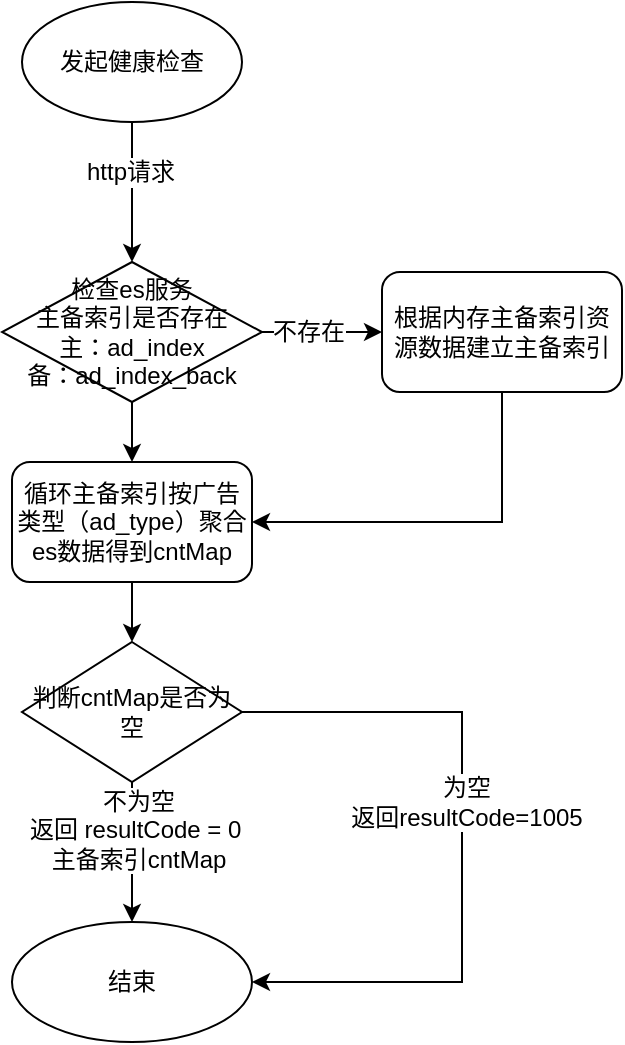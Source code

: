 <mxfile version="12.8.4" type="github" pages="3">
  <diagram id="Fh-FkXlsDdvQ9YG-0T8J" name="ad-shield健康检查">
    <mxGraphModel dx="932" dy="551" grid="1" gridSize="10" guides="1" tooltips="1" connect="1" arrows="1" fold="1" page="1" pageScale="1" pageWidth="827" pageHeight="1169" math="0" shadow="0">
      <root>
        <mxCell id="0" />
        <mxCell id="1" parent="0" />
        <mxCell id="jH8fylCY83q8PEKmx7wo-18" style="edgeStyle=orthogonalEdgeStyle;rounded=0;orthogonalLoop=1;jettySize=auto;html=1;entryX=0.5;entryY=0;entryDx=0;entryDy=0;" parent="1" source="jH8fylCY83q8PEKmx7wo-16" target="jH8fylCY83q8PEKmx7wo-17" edge="1">
          <mxGeometry relative="1" as="geometry" />
        </mxCell>
        <mxCell id="jH8fylCY83q8PEKmx7wo-20" value="http请求" style="text;html=1;align=center;verticalAlign=middle;resizable=0;points=[];;labelBackgroundColor=#ffffff;" parent="jH8fylCY83q8PEKmx7wo-18" vertex="1" connectable="0">
          <mxGeometry x="-0.3" y="-1" relative="1" as="geometry">
            <mxPoint as="offset" />
          </mxGeometry>
        </mxCell>
        <mxCell id="jH8fylCY83q8PEKmx7wo-16" value="发起健康检查" style="ellipse;whiteSpace=wrap;html=1;" parent="1" vertex="1">
          <mxGeometry x="210" y="100" width="110" height="60" as="geometry" />
        </mxCell>
        <mxCell id="jH8fylCY83q8PEKmx7wo-23" style="edgeStyle=orthogonalEdgeStyle;rounded=0;orthogonalLoop=1;jettySize=auto;html=1;" parent="1" source="jH8fylCY83q8PEKmx7wo-17" target="jH8fylCY83q8PEKmx7wo-22" edge="1">
          <mxGeometry relative="1" as="geometry" />
        </mxCell>
        <mxCell id="jH8fylCY83q8PEKmx7wo-25" value="不存在" style="text;html=1;align=center;verticalAlign=middle;resizable=0;points=[];;labelBackgroundColor=#ffffff;" parent="jH8fylCY83q8PEKmx7wo-23" vertex="1" connectable="0">
          <mxGeometry x="-0.253" relative="1" as="geometry">
            <mxPoint as="offset" />
          </mxGeometry>
        </mxCell>
        <mxCell id="jH8fylCY83q8PEKmx7wo-26" style="edgeStyle=orthogonalEdgeStyle;rounded=0;orthogonalLoop=1;jettySize=auto;html=1;entryX=0.5;entryY=0;entryDx=0;entryDy=0;" parent="1" source="jH8fylCY83q8PEKmx7wo-17" target="jH8fylCY83q8PEKmx7wo-21" edge="1">
          <mxGeometry relative="1" as="geometry" />
        </mxCell>
        <mxCell id="jH8fylCY83q8PEKmx7wo-17" value="检查es服务&lt;br&gt;主备索引是否存在&lt;br&gt;主：ad_index&lt;br&gt;备：ad_index_back" style="rhombus;whiteSpace=wrap;html=1;" parent="1" vertex="1">
          <mxGeometry x="200" y="230" width="130" height="70" as="geometry" />
        </mxCell>
        <mxCell id="jH8fylCY83q8PEKmx7wo-33" style="edgeStyle=orthogonalEdgeStyle;rounded=0;orthogonalLoop=1;jettySize=auto;html=1;entryX=0.5;entryY=0;entryDx=0;entryDy=0;" parent="1" source="jH8fylCY83q8PEKmx7wo-21" target="jH8fylCY83q8PEKmx7wo-28" edge="1">
          <mxGeometry relative="1" as="geometry" />
        </mxCell>
        <mxCell id="jH8fylCY83q8PEKmx7wo-21" value="循环主备索引按广告类型（ad_type）聚合es数据得到cntMap" style="rounded=1;whiteSpace=wrap;html=1;" parent="1" vertex="1">
          <mxGeometry x="205" y="330" width="120" height="60" as="geometry" />
        </mxCell>
        <mxCell id="jH8fylCY83q8PEKmx7wo-27" style="edgeStyle=orthogonalEdgeStyle;rounded=0;orthogonalLoop=1;jettySize=auto;html=1;entryX=1;entryY=0.5;entryDx=0;entryDy=0;" parent="1" source="jH8fylCY83q8PEKmx7wo-22" target="jH8fylCY83q8PEKmx7wo-21" edge="1">
          <mxGeometry relative="1" as="geometry">
            <Array as="points">
              <mxPoint x="450" y="360" />
            </Array>
          </mxGeometry>
        </mxCell>
        <mxCell id="jH8fylCY83q8PEKmx7wo-22" value="根据内存主备索引资源数据建立主备索引" style="rounded=1;whiteSpace=wrap;html=1;" parent="1" vertex="1">
          <mxGeometry x="390" y="235" width="120" height="60" as="geometry" />
        </mxCell>
        <mxCell id="jH8fylCY83q8PEKmx7wo-31" style="edgeStyle=orthogonalEdgeStyle;rounded=0;orthogonalLoop=1;jettySize=auto;html=1;entryX=0.5;entryY=0;entryDx=0;entryDy=0;" parent="1" source="jH8fylCY83q8PEKmx7wo-28" target="jH8fylCY83q8PEKmx7wo-30" edge="1">
          <mxGeometry relative="1" as="geometry" />
        </mxCell>
        <mxCell id="jH8fylCY83q8PEKmx7wo-32" value="不为空&lt;br&gt;返回&amp;nbsp;resultCode = 0&amp;nbsp;&lt;br&gt;主备索引cntMap " style="text;html=1;align=center;verticalAlign=middle;resizable=0;points=[];;labelBackgroundColor=#ffffff;" parent="jH8fylCY83q8PEKmx7wo-31" vertex="1" connectable="0">
          <mxGeometry x="-0.32" y="3" relative="1" as="geometry">
            <mxPoint as="offset" />
          </mxGeometry>
        </mxCell>
        <mxCell id="jH8fylCY83q8PEKmx7wo-34" style="edgeStyle=orthogonalEdgeStyle;rounded=0;orthogonalLoop=1;jettySize=auto;html=1;exitX=1;exitY=0.5;exitDx=0;exitDy=0;entryX=1;entryY=0.5;entryDx=0;entryDy=0;" parent="1" source="jH8fylCY83q8PEKmx7wo-28" target="jH8fylCY83q8PEKmx7wo-30" edge="1">
          <mxGeometry relative="1" as="geometry">
            <Array as="points">
              <mxPoint x="430" y="455" />
              <mxPoint x="430" y="590" />
            </Array>
          </mxGeometry>
        </mxCell>
        <mxCell id="jH8fylCY83q8PEKmx7wo-36" value="为空&lt;br&gt;返回resultCode=1005" style="text;html=1;align=center;verticalAlign=middle;resizable=0;points=[];;labelBackgroundColor=#ffffff;" parent="jH8fylCY83q8PEKmx7wo-34" vertex="1" connectable="0">
          <mxGeometry x="-0.113" y="2" relative="1" as="geometry">
            <mxPoint as="offset" />
          </mxGeometry>
        </mxCell>
        <mxCell id="jH8fylCY83q8PEKmx7wo-28" value="判断cntMap是否为空" style="rhombus;whiteSpace=wrap;html=1;" parent="1" vertex="1">
          <mxGeometry x="210" y="420" width="110" height="70" as="geometry" />
        </mxCell>
        <mxCell id="jH8fylCY83q8PEKmx7wo-30" value="结束" style="ellipse;whiteSpace=wrap;html=1;" parent="1" vertex="1">
          <mxGeometry x="205" y="560" width="120" height="60" as="geometry" />
        </mxCell>
      </root>
    </mxGraphModel>
  </diagram>
  <diagram id="pWeyHFxG7Zy1q2EUkXWi" name="ad-merger健康检查">
    <mxGraphModel dx="932" dy="551" grid="1" gridSize="10" guides="1" tooltips="1" connect="1" arrows="1" fold="1" page="1" pageScale="1" pageWidth="827" pageHeight="1169" math="0" shadow="0">
      <root>
        <mxCell id="fAunHQatHXCc6FY_Nxqo-0" />
        <mxCell id="fAunHQatHXCc6FY_Nxqo-1" parent="fAunHQatHXCc6FY_Nxqo-0" />
        <mxCell id="3z1k4svYnaFbznWEJd8u-0" style="edgeStyle=orthogonalEdgeStyle;rounded=0;orthogonalLoop=1;jettySize=auto;html=1;entryX=0.5;entryY=0;entryDx=0;entryDy=0;" parent="fAunHQatHXCc6FY_Nxqo-1" source="3z1k4svYnaFbznWEJd8u-2" target="3z1k4svYnaFbznWEJd8u-6" edge="1">
          <mxGeometry relative="1" as="geometry" />
        </mxCell>
        <mxCell id="3z1k4svYnaFbznWEJd8u-1" value="http请求" style="text;html=1;align=center;verticalAlign=middle;resizable=0;points=[];;labelBackgroundColor=#ffffff;" parent="3z1k4svYnaFbznWEJd8u-0" vertex="1" connectable="0">
          <mxGeometry x="-0.3" y="-1" relative="1" as="geometry">
            <mxPoint as="offset" />
          </mxGeometry>
        </mxCell>
        <mxCell id="UdpwUD5fhdhRlGDHMnGv-2" value="不存在&lt;br&gt;&lt;span style=&quot;font-size: 12px&quot;&gt;返回resultCode=1004&lt;/span&gt;" style="edgeStyle=orthogonalEdgeStyle;rounded=0;orthogonalLoop=1;jettySize=auto;html=1;entryX=1;entryY=0.5;entryDx=0;entryDy=0;exitX=1;exitY=0.5;exitDx=0;exitDy=0;" parent="fAunHQatHXCc6FY_Nxqo-1" source="3z1k4svYnaFbznWEJd8u-6" target="3z1k4svYnaFbznWEJd8u-16" edge="1">
          <mxGeometry relative="1" as="geometry">
            <Array as="points">
              <mxPoint x="530" y="265" />
              <mxPoint x="530" y="590" />
            </Array>
          </mxGeometry>
        </mxCell>
        <mxCell id="3z1k4svYnaFbznWEJd8u-2" value="发起健康检查" style="ellipse;whiteSpace=wrap;html=1;" parent="fAunHQatHXCc6FY_Nxqo-1" vertex="1">
          <mxGeometry x="210" y="100" width="110" height="60" as="geometry" />
        </mxCell>
        <mxCell id="3z1k4svYnaFbznWEJd8u-5" style="edgeStyle=orthogonalEdgeStyle;rounded=0;orthogonalLoop=1;jettySize=auto;html=1;entryX=0.5;entryY=0;entryDx=0;entryDy=0;" parent="fAunHQatHXCc6FY_Nxqo-1" source="3z1k4svYnaFbznWEJd8u-6" target="3z1k4svYnaFbznWEJd8u-8" edge="1">
          <mxGeometry relative="1" as="geometry" />
        </mxCell>
        <mxCell id="3z1k4svYnaFbznWEJd8u-6" value="检查es服务&lt;br&gt;配置索引ad_index是否存在" style="rhombus;whiteSpace=wrap;html=1;" parent="fAunHQatHXCc6FY_Nxqo-1" vertex="1">
          <mxGeometry x="200" y="230" width="130" height="70" as="geometry" />
        </mxCell>
        <mxCell id="3z1k4svYnaFbznWEJd8u-7" style="edgeStyle=orthogonalEdgeStyle;rounded=0;orthogonalLoop=1;jettySize=auto;html=1;entryX=0.5;entryY=0;entryDx=0;entryDy=0;" parent="fAunHQatHXCc6FY_Nxqo-1" source="3z1k4svYnaFbznWEJd8u-8" target="3z1k4svYnaFbznWEJd8u-15" edge="1">
          <mxGeometry relative="1" as="geometry" />
        </mxCell>
        <mxCell id="3z1k4svYnaFbznWEJd8u-8" value="索引ad_index 按广告类型（ad_type）聚合es数据得到cntMap" style="rounded=1;whiteSpace=wrap;html=1;" parent="fAunHQatHXCc6FY_Nxqo-1" vertex="1">
          <mxGeometry x="205" y="330" width="120" height="60" as="geometry" />
        </mxCell>
        <mxCell id="3z1k4svYnaFbznWEJd8u-11" style="edgeStyle=orthogonalEdgeStyle;rounded=0;orthogonalLoop=1;jettySize=auto;html=1;entryX=0.5;entryY=0;entryDx=0;entryDy=0;" parent="fAunHQatHXCc6FY_Nxqo-1" source="3z1k4svYnaFbznWEJd8u-15" target="3z1k4svYnaFbznWEJd8u-16" edge="1">
          <mxGeometry relative="1" as="geometry" />
        </mxCell>
        <mxCell id="3z1k4svYnaFbznWEJd8u-12" value="否&lt;br&gt;返回&amp;nbsp;resultCode = 0&amp;nbsp;&lt;br&gt;主备索引cntMap" style="text;html=1;align=center;verticalAlign=middle;resizable=0;points=[];;labelBackgroundColor=#ffffff;" parent="3z1k4svYnaFbznWEJd8u-11" vertex="1" connectable="0">
          <mxGeometry x="-0.32" y="3" relative="1" as="geometry">
            <mxPoint as="offset" />
          </mxGeometry>
        </mxCell>
        <mxCell id="3z1k4svYnaFbznWEJd8u-13" style="edgeStyle=orthogonalEdgeStyle;rounded=0;orthogonalLoop=1;jettySize=auto;html=1;exitX=1;exitY=0.5;exitDx=0;exitDy=0;entryX=1;entryY=0.5;entryDx=0;entryDy=0;" parent="fAunHQatHXCc6FY_Nxqo-1" source="3z1k4svYnaFbznWEJd8u-15" target="3z1k4svYnaFbznWEJd8u-16" edge="1">
          <mxGeometry relative="1" as="geometry">
            <Array as="points">
              <mxPoint x="430" y="455" />
              <mxPoint x="430" y="590" />
            </Array>
          </mxGeometry>
        </mxCell>
        <mxCell id="3z1k4svYnaFbznWEJd8u-14" value="是&lt;br&gt;返回resultCode=1005" style="text;html=1;align=center;verticalAlign=middle;resizable=0;points=[];;labelBackgroundColor=#ffffff;" parent="3z1k4svYnaFbznWEJd8u-13" vertex="1" connectable="0">
          <mxGeometry x="-0.113" y="2" relative="1" as="geometry">
            <mxPoint as="offset" />
          </mxGeometry>
        </mxCell>
        <mxCell id="3z1k4svYnaFbznWEJd8u-15" value="判断cntMap是否为空" style="rhombus;whiteSpace=wrap;html=1;" parent="fAunHQatHXCc6FY_Nxqo-1" vertex="1">
          <mxGeometry x="210" y="420" width="110" height="70" as="geometry" />
        </mxCell>
        <mxCell id="3z1k4svYnaFbznWEJd8u-16" value="结束" style="ellipse;whiteSpace=wrap;html=1;" parent="fAunHQatHXCc6FY_Nxqo-1" vertex="1">
          <mxGeometry x="205" y="560" width="120" height="60" as="geometry" />
        </mxCell>
      </root>
    </mxGraphModel>
  </diagram>
  <diagram id="0wPaPUyW0avSG8x-eAVy" name="ad-ssp健康检查">
    <mxGraphModel dx="932" dy="551" grid="1" gridSize="10" guides="1" tooltips="1" connect="1" arrows="1" fold="1" page="1" pageScale="1" pageWidth="827" pageHeight="1169" math="0" shadow="0">
      <root>
        <mxCell id="jCD15fpiU59etRgHQPGw-0" />
        <mxCell id="jCD15fpiU59etRgHQPGw-1" parent="jCD15fpiU59etRgHQPGw-0" />
        <mxCell id="Q8Ou8aBHPlAMR3QkmS03-12" style="edgeStyle=orthogonalEdgeStyle;rounded=0;orthogonalLoop=1;jettySize=auto;html=1;entryX=0.5;entryY=0;entryDx=0;entryDy=0;" parent="jCD15fpiU59etRgHQPGw-1" source="rn2cT4v-FtYeabOEz3eV-0" target="rn2cT4v-FtYeabOEz3eV-1" edge="1">
          <mxGeometry relative="1" as="geometry" />
        </mxCell>
        <mxCell id="rn2cT4v-FtYeabOEz3eV-0" value="发起内部健康检查&lt;br&gt;health" style="ellipse;whiteSpace=wrap;html=1;" parent="jCD15fpiU59etRgHQPGw-1" vertex="1">
          <mxGeometry x="200" y="60" width="120" height="70" as="geometry" />
        </mxCell>
        <mxCell id="Eo22ZyS6s3XHy2_YQfYe-1" style="edgeStyle=orthogonalEdgeStyle;rounded=0;orthogonalLoop=1;jettySize=auto;html=1;exitX=1;exitY=0.5;exitDx=0;exitDy=0;entryX=1;entryY=0.5;entryDx=0;entryDy=0;" parent="jCD15fpiU59etRgHQPGw-1" source="rn2cT4v-FtYeabOEz3eV-1" target="Eo22ZyS6s3XHy2_YQfYe-0" edge="1">
          <mxGeometry relative="1" as="geometry">
            <Array as="points">
              <mxPoint x="440" y="180" />
              <mxPoint x="440" y="593" />
            </Array>
          </mxGeometry>
        </mxCell>
        <mxCell id="Eo22ZyS6s3XHy2_YQfYe-3" value="异常&lt;br&gt;返回resultCode=501" style="text;html=1;align=center;verticalAlign=middle;resizable=0;points=[];;labelBackgroundColor=#ffffff;" parent="Eo22ZyS6s3XHy2_YQfYe-1" vertex="1" connectable="0">
          <mxGeometry x="-0.185" y="2" relative="1" as="geometry">
            <mxPoint as="offset" />
          </mxGeometry>
        </mxCell>
        <mxCell id="Q8Ou8aBHPlAMR3QkmS03-13" style="edgeStyle=orthogonalEdgeStyle;rounded=0;orthogonalLoop=1;jettySize=auto;html=1;entryX=0.5;entryY=0;entryDx=0;entryDy=0;" parent="jCD15fpiU59etRgHQPGw-1" source="rn2cT4v-FtYeabOEz3eV-1" target="Q8Ou8aBHPlAMR3QkmS03-1" edge="1">
          <mxGeometry relative="1" as="geometry">
            <mxPoint x="270" y="250" as="targetPoint" />
          </mxGeometry>
        </mxCell>
        <mxCell id="rn2cT4v-FtYeabOEz3eV-1" value="根据配置请求数据checkData得到单个请求requestNode" style="rounded=1;whiteSpace=wrap;html=1;" parent="jCD15fpiU59etRgHQPGw-1" vertex="1">
          <mxGeometry x="200" y="150" width="140" height="60" as="geometry" />
        </mxCell>
        <mxCell id="Eo22ZyS6s3XHy2_YQfYe-0" value="结束" style="ellipse;whiteSpace=wrap;html=1;" parent="jCD15fpiU59etRgHQPGw-1" vertex="1">
          <mxGeometry x="210" y="560" width="120" height="66" as="geometry" />
        </mxCell>
        <mxCell id="Q8Ou8aBHPlAMR3QkmS03-15" style="edgeStyle=orthogonalEdgeStyle;rounded=0;orthogonalLoop=1;jettySize=auto;html=1;" parent="jCD15fpiU59etRgHQPGw-1" source="Q8Ou8aBHPlAMR3QkmS03-1" target="Q8Ou8aBHPlAMR3QkmS03-2" edge="1">
          <mxGeometry relative="1" as="geometry" />
        </mxCell>
        <mxCell id="Q8Ou8aBHPlAMR3QkmS03-1" value="根据requestNode发起搜索请求得到responseNode" style="rounded=1;whiteSpace=wrap;html=1;" parent="jCD15fpiU59etRgHQPGw-1" vertex="1">
          <mxGeometry x="210" y="250" width="120" height="60" as="geometry" />
        </mxCell>
        <mxCell id="Q8Ou8aBHPlAMR3QkmS03-8" style="edgeStyle=orthogonalEdgeStyle;rounded=0;orthogonalLoop=1;jettySize=auto;html=1;entryX=1;entryY=0;entryDx=0;entryDy=0;" parent="jCD15fpiU59etRgHQPGw-1" source="Q8Ou8aBHPlAMR3QkmS03-2" target="Eo22ZyS6s3XHy2_YQfYe-0" edge="1">
          <mxGeometry relative="1" as="geometry">
            <Array as="points">
              <mxPoint x="380" y="390" />
              <mxPoint x="380" y="570" />
            </Array>
          </mxGeometry>
        </mxCell>
        <mxCell id="Q8Ou8aBHPlAMR3QkmS03-9" value="否&lt;br&gt;返回具体的错误码&lt;br&gt;请求和响应错误信息" style="text;html=1;align=center;verticalAlign=middle;resizable=0;points=[];;labelBackgroundColor=#ffffff;" parent="Q8Ou8aBHPlAMR3QkmS03-8" vertex="1" connectable="0">
          <mxGeometry x="0.125" y="-3" relative="1" as="geometry">
            <mxPoint x="3" y="-32" as="offset" />
          </mxGeometry>
        </mxCell>
        <mxCell id="Q8Ou8aBHPlAMR3QkmS03-10" style="edgeStyle=orthogonalEdgeStyle;rounded=0;orthogonalLoop=1;jettySize=auto;html=1;" parent="jCD15fpiU59etRgHQPGw-1" source="Q8Ou8aBHPlAMR3QkmS03-2" target="Eo22ZyS6s3XHy2_YQfYe-0" edge="1">
          <mxGeometry relative="1" as="geometry" />
        </mxCell>
        <mxCell id="Q8Ou8aBHPlAMR3QkmS03-11" value="返回resultCode=0" style="text;html=1;align=center;verticalAlign=middle;resizable=0;points=[];;labelBackgroundColor=#ffffff;" parent="Q8Ou8aBHPlAMR3QkmS03-10" vertex="1" connectable="0">
          <mxGeometry x="-0.167" y="-1" relative="1" as="geometry">
            <mxPoint as="offset" />
          </mxGeometry>
        </mxCell>
        <mxCell id="Q8Ou8aBHPlAMR3QkmS03-2" value="&lt;span style=&quot;white-space: normal&quot;&gt;判断responseNode中resultCode=0&lt;/span&gt;" style="rhombus;whiteSpace=wrap;html=1;" parent="jCD15fpiU59etRgHQPGw-1" vertex="1">
          <mxGeometry x="210" y="350" width="120" height="80" as="geometry" />
        </mxCell>
        <mxCell id="a430O99CfxABAIGCGCCB-0" value="&lt;div&gt;错误码&lt;/div&gt;&lt;div&gt;1） 服务异常 ： 501&lt;/div&gt;&lt;div&gt;2）请求非法：401&lt;/div&gt;&lt;div&gt;3） ES异常占用[1000~1099]&lt;/div&gt;&lt;div&gt;4）客户端相关占用[1100~1199]&amp;nbsp;&lt;/div&gt;&lt;div&gt;5）资源相关占用[1200~1299]&lt;/div&gt;" style="shape=document;whiteSpace=wrap;html=1;boundedLbl=1;" vertex="1" parent="jCD15fpiU59etRgHQPGw-1">
          <mxGeometry x="460" y="430" width="170" height="150" as="geometry" />
        </mxCell>
        <mxCell id="a430O99CfxABAIGCGCCB-33" style="edgeStyle=orthogonalEdgeStyle;rounded=0;orthogonalLoop=1;jettySize=auto;html=1;" edge="1" parent="jCD15fpiU59etRgHQPGw-1" source="a430O99CfxABAIGCGCCB-15" target="a430O99CfxABAIGCGCCB-19">
          <mxGeometry relative="1" as="geometry" />
        </mxCell>
        <mxCell id="a430O99CfxABAIGCGCCB-15" value="nginx发起健康检查healthcheck" style="ellipse;whiteSpace=wrap;html=1;" vertex="1" parent="jCD15fpiU59etRgHQPGw-1">
          <mxGeometry x="225" y="770" width="130" height="100" as="geometry" />
        </mxCell>
        <mxCell id="a430O99CfxABAIGCGCCB-16" style="edgeStyle=orthogonalEdgeStyle;rounded=0;orthogonalLoop=1;jettySize=auto;html=1;exitX=1;exitY=0.5;exitDx=0;exitDy=0;entryX=1;entryY=0.5;entryDx=0;entryDy=0;" edge="1" parent="jCD15fpiU59etRgHQPGw-1" source="a430O99CfxABAIGCGCCB-19" target="a430O99CfxABAIGCGCCB-20">
          <mxGeometry relative="1" as="geometry">
            <Array as="points">
              <mxPoint x="460" y="920" />
              <mxPoint x="460" y="1310" />
              <mxPoint x="350" y="1310" />
            </Array>
          </mxGeometry>
        </mxCell>
        <mxCell id="a430O99CfxABAIGCGCCB-17" value="异常&lt;br&gt;返回resultCode=501" style="text;html=1;align=center;verticalAlign=middle;resizable=0;points=[];;labelBackgroundColor=#ffffff;" vertex="1" connectable="0" parent="a430O99CfxABAIGCGCCB-16">
          <mxGeometry x="-0.185" y="2" relative="1" as="geometry">
            <mxPoint as="offset" />
          </mxGeometry>
        </mxCell>
        <mxCell id="a430O99CfxABAIGCGCCB-18" style="edgeStyle=orthogonalEdgeStyle;rounded=0;orthogonalLoop=1;jettySize=auto;html=1;entryX=0.5;entryY=0;entryDx=0;entryDy=0;" edge="1" parent="jCD15fpiU59etRgHQPGw-1" source="a430O99CfxABAIGCGCCB-19" target="a430O99CfxABAIGCGCCB-22">
          <mxGeometry relative="1" as="geometry">
            <mxPoint x="290" y="990" as="targetPoint" />
          </mxGeometry>
        </mxCell>
        <mxCell id="a430O99CfxABAIGCGCCB-19" value="根据配置请求数据checkData得到单个请求requestNode" style="rounded=1;whiteSpace=wrap;html=1;" vertex="1" parent="jCD15fpiU59etRgHQPGw-1">
          <mxGeometry x="220" y="890" width="140" height="60" as="geometry" />
        </mxCell>
        <mxCell id="a430O99CfxABAIGCGCCB-36" style="rounded=0;orthogonalLoop=1;jettySize=auto;html=1;exitX=1;exitY=0.5;exitDx=0;exitDy=0;entryX=0;entryY=0.5;entryDx=0;entryDy=0;shape=arrow;" edge="1" parent="jCD15fpiU59etRgHQPGw-1" source="a430O99CfxABAIGCGCCB-20" target="a430O99CfxABAIGCGCCB-35">
          <mxGeometry relative="1" as="geometry" />
        </mxCell>
        <mxCell id="a430O99CfxABAIGCGCCB-20" value="&lt;span style=&quot;background-color: rgb(255 , 255 , 255)&quot;&gt;resultCode=0则返回OK&lt;br&gt;否则&lt;/span&gt;UNHEALTHY&lt;span style=&quot;background-color: rgb(255 , 255 , 255)&quot;&gt;&lt;br&gt;&lt;/span&gt;" style="ellipse;whiteSpace=wrap;html=1;" vertex="1" parent="jCD15fpiU59etRgHQPGw-1">
          <mxGeometry x="230" y="1270" width="120" height="66" as="geometry" />
        </mxCell>
        <mxCell id="a430O99CfxABAIGCGCCB-21" style="edgeStyle=orthogonalEdgeStyle;rounded=0;orthogonalLoop=1;jettySize=auto;html=1;" edge="1" parent="jCD15fpiU59etRgHQPGw-1" source="a430O99CfxABAIGCGCCB-22" target="a430O99CfxABAIGCGCCB-27">
          <mxGeometry relative="1" as="geometry" />
        </mxCell>
        <mxCell id="a430O99CfxABAIGCGCCB-22" value="根据requestNode发起搜索请求得到responseNode" style="rounded=1;whiteSpace=wrap;html=1;" vertex="1" parent="jCD15fpiU59etRgHQPGw-1">
          <mxGeometry x="230" y="990" width="120" height="60" as="geometry" />
        </mxCell>
        <mxCell id="a430O99CfxABAIGCGCCB-23" style="edgeStyle=orthogonalEdgeStyle;rounded=0;orthogonalLoop=1;jettySize=auto;html=1;entryX=1;entryY=0;entryDx=0;entryDy=0;" edge="1" parent="jCD15fpiU59etRgHQPGw-1" source="a430O99CfxABAIGCGCCB-27" target="a430O99CfxABAIGCGCCB-20">
          <mxGeometry relative="1" as="geometry">
            <Array as="points">
              <mxPoint x="400" y="1130" />
              <mxPoint x="400" y="1280" />
            </Array>
          </mxGeometry>
        </mxCell>
        <mxCell id="a430O99CfxABAIGCGCCB-24" value="否&lt;br&gt;返回具体的错误码&lt;br&gt;请求和响应错误信息" style="text;html=1;align=center;verticalAlign=middle;resizable=0;points=[];;labelBackgroundColor=#ffffff;" vertex="1" connectable="0" parent="a430O99CfxABAIGCGCCB-23">
          <mxGeometry x="0.125" y="-3" relative="1" as="geometry">
            <mxPoint x="3" y="-32" as="offset" />
          </mxGeometry>
        </mxCell>
        <mxCell id="a430O99CfxABAIGCGCCB-25" style="edgeStyle=orthogonalEdgeStyle;rounded=0;orthogonalLoop=1;jettySize=auto;html=1;" edge="1" parent="jCD15fpiU59etRgHQPGw-1" source="a430O99CfxABAIGCGCCB-27" target="a430O99CfxABAIGCGCCB-20">
          <mxGeometry relative="1" as="geometry" />
        </mxCell>
        <mxCell id="a430O99CfxABAIGCGCCB-26" value="返回resultCode=0" style="text;html=1;align=center;verticalAlign=middle;resizable=0;points=[];;labelBackgroundColor=#ffffff;" vertex="1" connectable="0" parent="a430O99CfxABAIGCGCCB-25">
          <mxGeometry x="-0.167" y="-1" relative="1" as="geometry">
            <mxPoint as="offset" />
          </mxGeometry>
        </mxCell>
        <mxCell id="a430O99CfxABAIGCGCCB-27" value="&lt;span style=&quot;white-space: normal&quot;&gt;判断responseNode中resultCode=0&lt;/span&gt;" style="rhombus;whiteSpace=wrap;html=1;" vertex="1" parent="jCD15fpiU59etRgHQPGw-1">
          <mxGeometry x="230" y="1090" width="120" height="80" as="geometry" />
        </mxCell>
        <mxCell id="a430O99CfxABAIGCGCCB-35" value="健康检查过程中如果首次检查为UNHEALTHY则重试一次" style="shape=document;whiteSpace=wrap;html=1;boundedLbl=1;" vertex="1" parent="jCD15fpiU59etRgHQPGw-1">
          <mxGeometry x="510" y="1240" width="170" height="90" as="geometry" />
        </mxCell>
      </root>
    </mxGraphModel>
  </diagram>
</mxfile>
